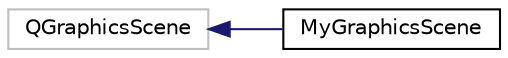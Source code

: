 digraph "Graphical Class Hierarchy"
{
  edge [fontname="Helvetica",fontsize="10",labelfontname="Helvetica",labelfontsize="10"];
  node [fontname="Helvetica",fontsize="10",shape=record];
  rankdir="LR";
  Node1 [label="QGraphicsScene",height=0.2,width=0.4,color="grey75", fillcolor="white", style="filled"];
  Node1 -> Node2 [dir="back",color="midnightblue",fontsize="10",style="solid",fontname="Helvetica"];
  Node2 [label="MyGraphicsScene",height=0.2,width=0.4,color="black", fillcolor="white", style="filled",URL="$class_my_graphics_scene.html",tooltip="Fängt die die Nutzereingaben während des Spiels auf. Kümmert sich um Animationen und Effekte..."];
}

